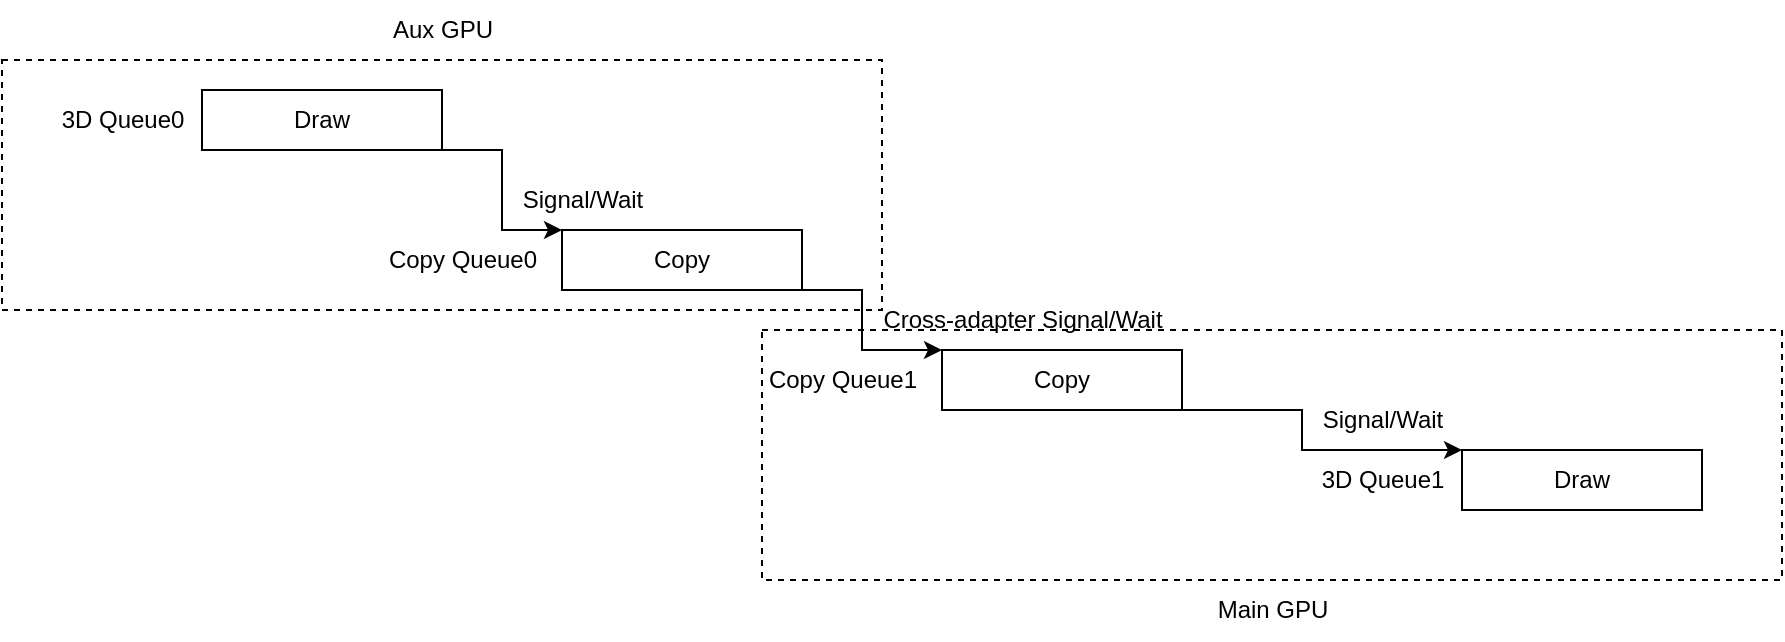 <mxfile version="21.7.1" type="github">
  <diagram name="第 1 页" id="yw66n0GyGvqYjitJ8BPa">
    <mxGraphModel dx="2074" dy="1124" grid="1" gridSize="10" guides="1" tooltips="1" connect="1" arrows="1" fold="1" page="1" pageScale="1" pageWidth="2339" pageHeight="3300" math="0" shadow="0">
      <root>
        <mxCell id="0" />
        <mxCell id="1" parent="0" />
        <mxCell id="z7rmOWuEXeE3jab_1-6o-19" value="" style="rounded=0;whiteSpace=wrap;html=1;dashed=1;" vertex="1" parent="1">
          <mxGeometry x="800" y="290" width="510" height="125" as="geometry" />
        </mxCell>
        <mxCell id="z7rmOWuEXeE3jab_1-6o-17" value="" style="rounded=0;whiteSpace=wrap;html=1;dashed=1;" vertex="1" parent="1">
          <mxGeometry x="420" y="155" width="440" height="125" as="geometry" />
        </mxCell>
        <mxCell id="z7rmOWuEXeE3jab_1-6o-1" value="Draw" style="rounded=0;whiteSpace=wrap;html=1;" vertex="1" parent="1">
          <mxGeometry x="520" y="170" width="120" height="30" as="geometry" />
        </mxCell>
        <mxCell id="z7rmOWuEXeE3jab_1-6o-3" value="Copy" style="rounded=0;whiteSpace=wrap;html=1;" vertex="1" parent="1">
          <mxGeometry x="700" y="240" width="120" height="30" as="geometry" />
        </mxCell>
        <mxCell id="z7rmOWuEXeE3jab_1-6o-5" value="Copy" style="rounded=0;whiteSpace=wrap;html=1;" vertex="1" parent="1">
          <mxGeometry x="890" y="300" width="120" height="30" as="geometry" />
        </mxCell>
        <mxCell id="z7rmOWuEXeE3jab_1-6o-6" value="Draw" style="rounded=0;whiteSpace=wrap;html=1;" vertex="1" parent="1">
          <mxGeometry x="1150" y="350" width="120" height="30" as="geometry" />
        </mxCell>
        <mxCell id="z7rmOWuEXeE3jab_1-6o-7" value="3D Queue0" style="text;html=1;align=center;verticalAlign=middle;resizable=0;points=[];autosize=1;strokeColor=none;fillColor=none;" vertex="1" parent="1">
          <mxGeometry x="440" y="170" width="80" height="30" as="geometry" />
        </mxCell>
        <mxCell id="z7rmOWuEXeE3jab_1-6o-8" value="3D Queue1" style="text;html=1;align=center;verticalAlign=middle;resizable=0;points=[];autosize=1;strokeColor=none;fillColor=none;" vertex="1" parent="1">
          <mxGeometry x="1070" y="350" width="80" height="30" as="geometry" />
        </mxCell>
        <mxCell id="z7rmOWuEXeE3jab_1-6o-9" value="Copy Queue0" style="text;html=1;align=center;verticalAlign=middle;resizable=0;points=[];autosize=1;strokeColor=none;fillColor=none;" vertex="1" parent="1">
          <mxGeometry x="600" y="240" width="100" height="30" as="geometry" />
        </mxCell>
        <mxCell id="z7rmOWuEXeE3jab_1-6o-10" value="Copy Queue1" style="text;html=1;align=center;verticalAlign=middle;resizable=0;points=[];autosize=1;strokeColor=none;fillColor=none;" vertex="1" parent="1">
          <mxGeometry x="790" y="300" width="100" height="30" as="geometry" />
        </mxCell>
        <mxCell id="z7rmOWuEXeE3jab_1-6o-11" value="" style="endArrow=classic;html=1;rounded=0;exitX=1;exitY=1;exitDx=0;exitDy=0;entryX=0;entryY=0;entryDx=0;entryDy=0;" edge="1" parent="1" source="z7rmOWuEXeE3jab_1-6o-1" target="z7rmOWuEXeE3jab_1-6o-3">
          <mxGeometry width="50" height="50" relative="1" as="geometry">
            <mxPoint x="760" y="430" as="sourcePoint" />
            <mxPoint x="810" y="380" as="targetPoint" />
            <Array as="points">
              <mxPoint x="670" y="200" />
              <mxPoint x="670" y="240" />
            </Array>
          </mxGeometry>
        </mxCell>
        <mxCell id="z7rmOWuEXeE3jab_1-6o-12" value="Signal/Wait" style="text;html=1;align=center;verticalAlign=middle;resizable=0;points=[];autosize=1;strokeColor=none;fillColor=none;" vertex="1" parent="1">
          <mxGeometry x="670" y="210" width="80" height="30" as="geometry" />
        </mxCell>
        <mxCell id="z7rmOWuEXeE3jab_1-6o-13" value="" style="endArrow=classic;html=1;rounded=0;exitX=1;exitY=1;exitDx=0;exitDy=0;" edge="1" parent="1" source="z7rmOWuEXeE3jab_1-6o-3">
          <mxGeometry width="50" height="50" relative="1" as="geometry">
            <mxPoint x="740" y="480" as="sourcePoint" />
            <mxPoint x="890" y="300" as="targetPoint" />
            <Array as="points">
              <mxPoint x="850" y="270" />
              <mxPoint x="850" y="300" />
            </Array>
          </mxGeometry>
        </mxCell>
        <mxCell id="z7rmOWuEXeE3jab_1-6o-14" value="Cross-adapter Signal/Wait" style="text;html=1;align=center;verticalAlign=middle;resizable=0;points=[];autosize=1;strokeColor=none;fillColor=none;" vertex="1" parent="1">
          <mxGeometry x="850" y="270" width="160" height="30" as="geometry" />
        </mxCell>
        <mxCell id="z7rmOWuEXeE3jab_1-6o-15" value="" style="endArrow=classic;html=1;rounded=0;exitX=1;exitY=1;exitDx=0;exitDy=0;entryX=0;entryY=0;entryDx=0;entryDy=0;" edge="1" parent="1" source="z7rmOWuEXeE3jab_1-6o-5" target="z7rmOWuEXeE3jab_1-6o-6">
          <mxGeometry width="50" height="50" relative="1" as="geometry">
            <mxPoint x="1090" y="510" as="sourcePoint" />
            <mxPoint x="1140" y="460" as="targetPoint" />
            <Array as="points">
              <mxPoint x="1070" y="330" />
              <mxPoint x="1070" y="350" />
            </Array>
          </mxGeometry>
        </mxCell>
        <mxCell id="z7rmOWuEXeE3jab_1-6o-16" value="Signal/Wait" style="text;html=1;align=center;verticalAlign=middle;resizable=0;points=[];autosize=1;strokeColor=none;fillColor=none;" vertex="1" parent="1">
          <mxGeometry x="1070" y="320" width="80" height="30" as="geometry" />
        </mxCell>
        <mxCell id="z7rmOWuEXeE3jab_1-6o-18" value="Aux GPU" style="text;html=1;align=center;verticalAlign=middle;resizable=0;points=[];autosize=1;strokeColor=none;fillColor=none;" vertex="1" parent="1">
          <mxGeometry x="605" y="125" width="70" height="30" as="geometry" />
        </mxCell>
        <mxCell id="z7rmOWuEXeE3jab_1-6o-20" value="Main GPU" style="text;html=1;align=center;verticalAlign=middle;resizable=0;points=[];autosize=1;strokeColor=none;fillColor=none;" vertex="1" parent="1">
          <mxGeometry x="1015" y="415" width="80" height="30" as="geometry" />
        </mxCell>
      </root>
    </mxGraphModel>
  </diagram>
</mxfile>

